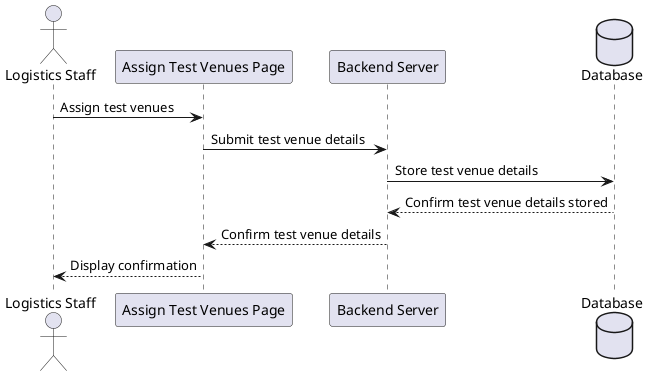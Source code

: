 ; filepath: /home/slightlywind/Repositories/Legacy/SWD392/sequence_diagrams/assign_test_venues.puml
@startuml
actor "Logistics Staff" as Staff
participant "Assign Test Venues Page" as AssignTestVenuesPage
participant "Backend Server" as BackendServer
database Database

Staff -> AssignTestVenuesPage: Assign test venues
AssignTestVenuesPage -> BackendServer: Submit test venue details
BackendServer -> Database: Store test venue details
Database --> BackendServer: Confirm test venue details stored
BackendServer --> AssignTestVenuesPage: Confirm test venue details
AssignTestVenuesPage --> Staff: Display confirmation
@enduml